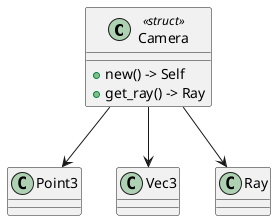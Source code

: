 @startuml camera

class Camera << struct >> {
    + new() -> Self
    + get_ray() -> Ray
}

Camera --> Point3
Camera --> Vec3
Camera --> Ray

@enduml

